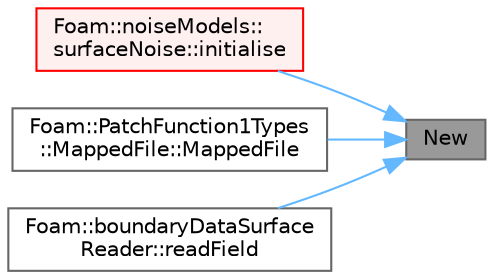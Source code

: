 digraph "New"
{
 // LATEX_PDF_SIZE
  bgcolor="transparent";
  edge [fontname=Helvetica,fontsize=10,labelfontname=Helvetica,labelfontsize=10];
  node [fontname=Helvetica,fontsize=10,shape=box,height=0.2,width=0.4];
  rankdir="RL";
  Node1 [id="Node000001",label="New",height=0.2,width=0.4,color="gray40", fillcolor="grey60", style="filled", fontcolor="black",tooltip=" "];
  Node1 -> Node2 [id="edge1_Node000001_Node000002",dir="back",color="steelblue1",style="solid",tooltip=" "];
  Node2 [id="Node000002",label="Foam::noiseModels::\lsurfaceNoise::initialise",height=0.2,width=0.4,color="red", fillcolor="#FFF0F0", style="filled",URL="$classFoam_1_1noiseModels_1_1surfaceNoise.html#a12e93a7372f50d58498e5eeb69cf3199",tooltip=" "];
  Node1 -> Node4 [id="edge2_Node000001_Node000004",dir="back",color="steelblue1",style="solid",tooltip=" "];
  Node4 [id="Node000004",label="Foam::PatchFunction1Types\l::MappedFile::MappedFile",height=0.2,width=0.4,color="grey40", fillcolor="white", style="filled",URL="$classFoam_1_1PatchFunction1Types_1_1MappedFile.html#ad8b515e774741141c41e1fabd3851df3",tooltip=" "];
  Node1 -> Node5 [id="edge3_Node000001_Node000005",dir="back",color="steelblue1",style="solid",tooltip=" "];
  Node5 [id="Node000005",label="Foam::boundaryDataSurface\lReader::readField",height=0.2,width=0.4,color="grey40", fillcolor="white", style="filled",URL="$classFoam_1_1boundaryDataSurfaceReader.html#a8df1413068c929b648832aa97343d14c",tooltip=" "];
}

